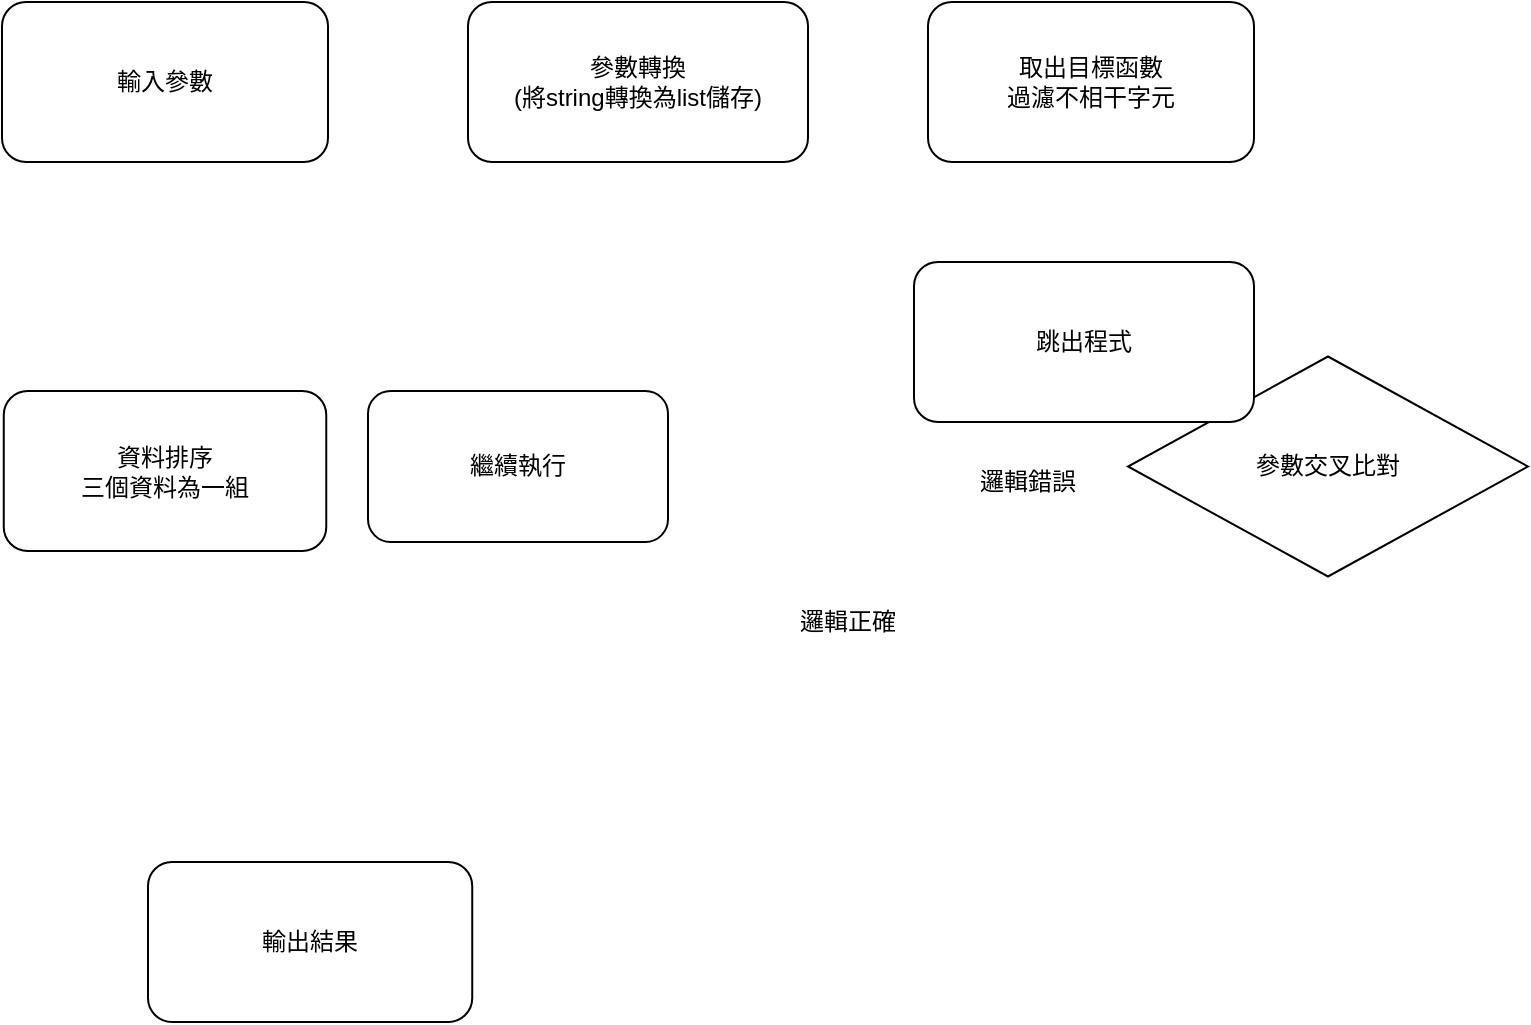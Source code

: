 <mxfile version="13.6.9" type="device"><diagram id="C5RBs43oDa-KdzZeNtuy" name="Page-1"><mxGraphModel dx="920" dy="676" grid="1" gridSize="10" guides="1" tooltips="1" connect="1" arrows="1" fold="1" page="1" pageScale="1" pageWidth="827" pageHeight="1169" math="0" shadow="0"><root><mxCell id="WIyWlLk6GJQsqaUBKTNV-0"/><mxCell id="WIyWlLk6GJQsqaUBKTNV-1" parent="WIyWlLk6GJQsqaUBKTNV-0"/><mxCell id="l-qgmwacxeJblgjsTnNG-0" value="&lt;span&gt;輸入參數&lt;/span&gt;" style="rounded=1;whiteSpace=wrap;html=1;" parent="WIyWlLk6GJQsqaUBKTNV-1" vertex="1"><mxGeometry x="37" y="310" width="163" height="80" as="geometry"/></mxCell><mxCell id="l-qgmwacxeJblgjsTnNG-1" value="資料排序&lt;br&gt;三個資料為一組" style="rounded=1;whiteSpace=wrap;html=1;" parent="WIyWlLk6GJQsqaUBKTNV-1" vertex="1"><mxGeometry x="37.88" y="504.5" width="161.25" height="80" as="geometry"/></mxCell><mxCell id="l-qgmwacxeJblgjsTnNG-2" value="&lt;span&gt;取出目標函數&lt;br&gt;過濾不相干字元&lt;br&gt;&lt;/span&gt;" style="rounded=1;whiteSpace=wrap;html=1;" parent="WIyWlLk6GJQsqaUBKTNV-1" vertex="1"><mxGeometry x="500" y="310" width="163" height="80" as="geometry"/></mxCell><mxCell id="l-qgmwacxeJblgjsTnNG-3" value="&lt;span&gt;參數轉換&lt;br&gt;(將string轉換為list儲存)&lt;br&gt;&lt;/span&gt;" style="rounded=1;whiteSpace=wrap;html=1;" parent="WIyWlLk6GJQsqaUBKTNV-1" vertex="1"><mxGeometry x="270" y="310" width="170" height="80" as="geometry"/></mxCell><mxCell id="l-qgmwacxeJblgjsTnNG-7" value="參數交叉比對" style="rhombus;whiteSpace=wrap;html=1;" parent="WIyWlLk6GJQsqaUBKTNV-1" vertex="1"><mxGeometry x="600" y="487.25" width="200" height="110" as="geometry"/></mxCell><mxCell id="l-qgmwacxeJblgjsTnNG-11" value="繼續執行" style="rounded=1;whiteSpace=wrap;html=1;" parent="WIyWlLk6GJQsqaUBKTNV-1" vertex="1"><mxGeometry x="220" y="504.5" width="150" height="75.5" as="geometry"/></mxCell><mxCell id="l-qgmwacxeJblgjsTnNG-12" value="&lt;span&gt;跳出程式&lt;/span&gt;" style="rounded=1;whiteSpace=wrap;html=1;" parent="WIyWlLk6GJQsqaUBKTNV-1" vertex="1"><mxGeometry x="493" y="440" width="170" height="80" as="geometry"/></mxCell><mxCell id="l-qgmwacxeJblgjsTnNG-13" value="輸出結果" style="rounded=1;whiteSpace=wrap;html=1;" parent="WIyWlLk6GJQsqaUBKTNV-1" vertex="1"><mxGeometry x="110" y="740" width="162.12" height="80" as="geometry"/></mxCell><mxCell id="l-qgmwacxeJblgjsTnNG-20" value="邏輯正確" style="text;html=1;strokeColor=none;fillColor=none;align=center;verticalAlign=middle;whiteSpace=wrap;rounded=0;" parent="WIyWlLk6GJQsqaUBKTNV-1" vertex="1"><mxGeometry x="430" y="610" width="60" height="20" as="geometry"/></mxCell><mxCell id="l-qgmwacxeJblgjsTnNG-21" value="邏輯錯誤" style="text;html=1;strokeColor=none;fillColor=none;align=center;verticalAlign=middle;whiteSpace=wrap;rounded=0;" parent="WIyWlLk6GJQsqaUBKTNV-1" vertex="1"><mxGeometry x="520" y="540" width="60" height="20" as="geometry"/></mxCell></root></mxGraphModel></diagram></mxfile>